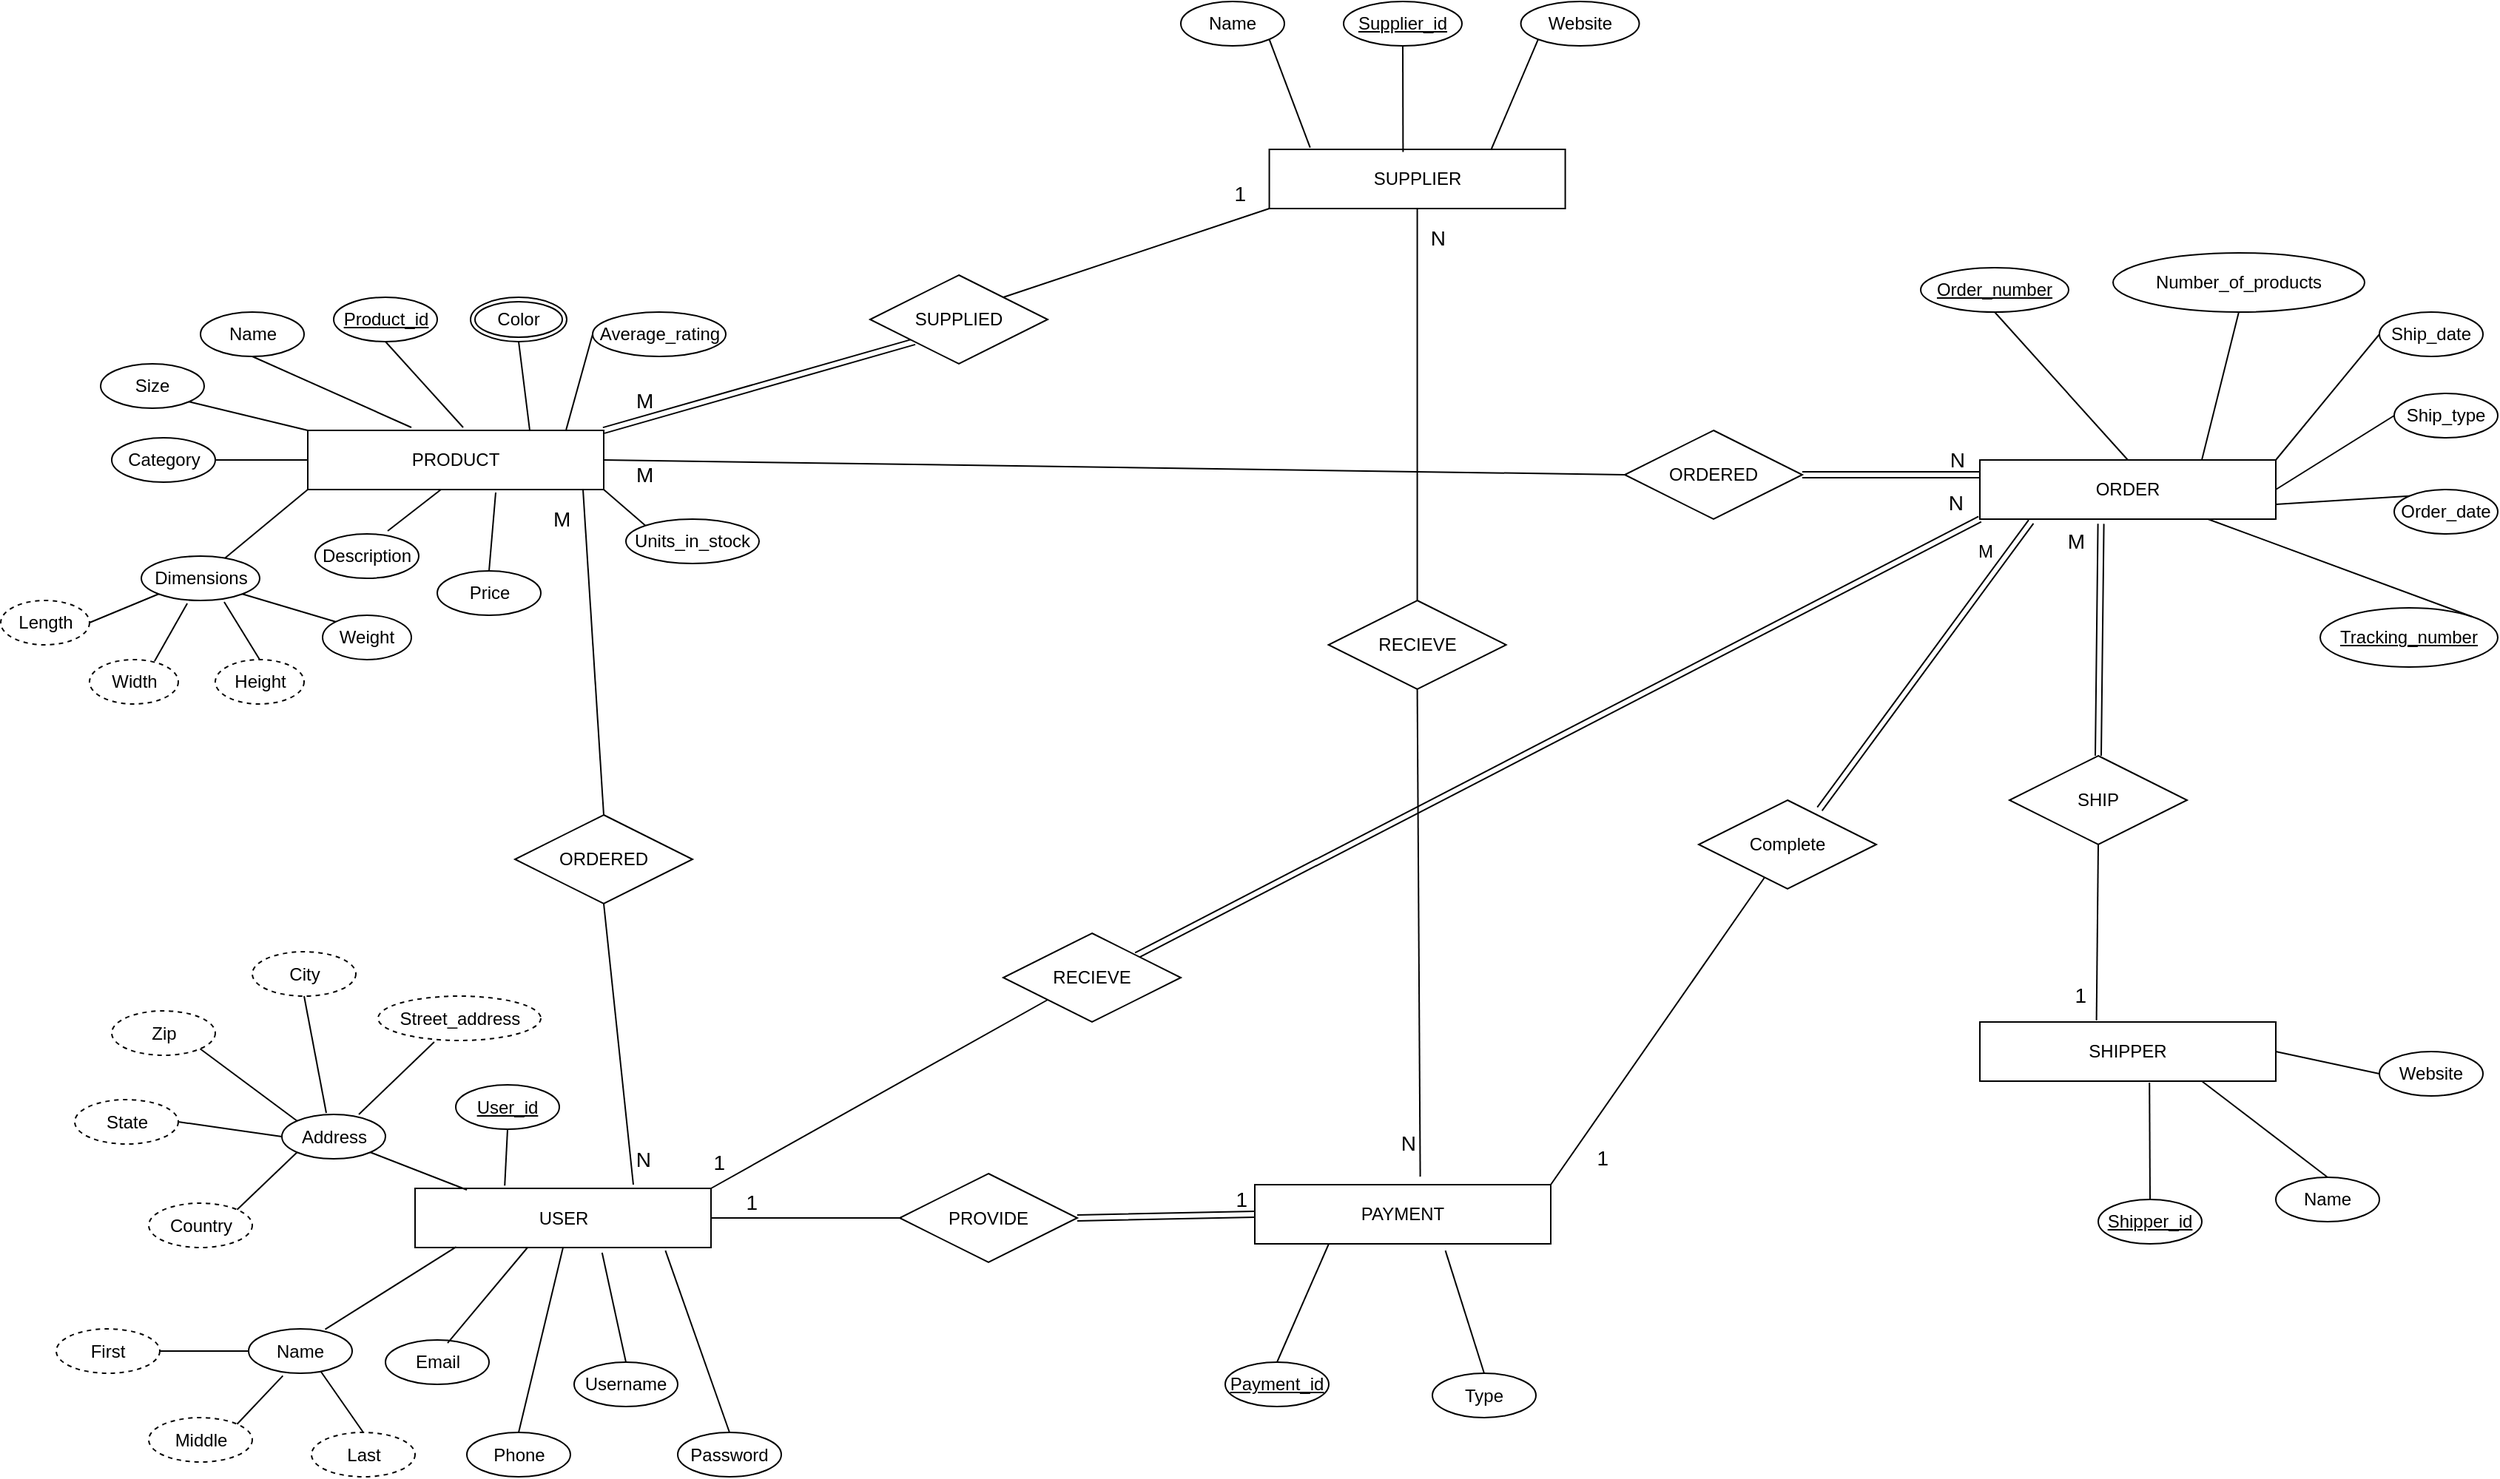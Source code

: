 <mxfile version="14.3.2" type="github">
  <diagram id="3i-3SIlNTPq4TQIizfsc" name="Page-1">
    <mxGraphModel dx="2894" dy="774" grid="1" gridSize="10" guides="1" tooltips="1" connect="1" arrows="1" fold="1" page="1" pageScale="1" pageWidth="1200" pageHeight="1920" math="0" shadow="0">
      <root>
        <mxCell id="0" />
        <mxCell id="1" parent="0" />
        <mxCell id="3DuDrnzEsan1U2cVSjnY-1" value="PRODUCT" style="whiteSpace=wrap;html=1;align=center;" vertex="1" parent="1">
          <mxGeometry x="-170" y="330" width="200" height="40" as="geometry" />
        </mxCell>
        <mxCell id="3DuDrnzEsan1U2cVSjnY-2" value="SUPPLIER" style="whiteSpace=wrap;html=1;align=center;" vertex="1" parent="1">
          <mxGeometry x="479.79" y="140" width="200" height="40" as="geometry" />
        </mxCell>
        <mxCell id="3DuDrnzEsan1U2cVSjnY-3" value="USER" style="whiteSpace=wrap;html=1;align=center;" vertex="1" parent="1">
          <mxGeometry x="-97.5" y="842.5" width="200" height="40" as="geometry" />
        </mxCell>
        <mxCell id="3DuDrnzEsan1U2cVSjnY-4" value="ORDER" style="whiteSpace=wrap;html=1;align=center;" vertex="1" parent="1">
          <mxGeometry x="960" y="350" width="200" height="40" as="geometry" />
        </mxCell>
        <mxCell id="3DuDrnzEsan1U2cVSjnY-5" value="PAYMENT" style="whiteSpace=wrap;html=1;align=center;" vertex="1" parent="1">
          <mxGeometry x="470" y="840" width="200" height="40" as="geometry" />
        </mxCell>
        <mxCell id="3DuDrnzEsan1U2cVSjnY-6" value="SHIPPER" style="whiteSpace=wrap;html=1;align=center;" vertex="1" parent="1">
          <mxGeometry x="960" y="730" width="200" height="40" as="geometry" />
        </mxCell>
        <mxCell id="3DuDrnzEsan1U2cVSjnY-7" value="&lt;u&gt;Product_id&lt;/u&gt;" style="ellipse;whiteSpace=wrap;html=1;align=center;" vertex="1" parent="1">
          <mxGeometry x="-152.5" y="240" width="70" height="30" as="geometry" />
        </mxCell>
        <mxCell id="3DuDrnzEsan1U2cVSjnY-8" value="Name" style="ellipse;whiteSpace=wrap;html=1;align=center;" vertex="1" parent="1">
          <mxGeometry x="-242.5" y="250" width="70" height="30" as="geometry" />
        </mxCell>
        <mxCell id="3DuDrnzEsan1U2cVSjnY-9" value="Size" style="ellipse;whiteSpace=wrap;html=1;align=center;" vertex="1" parent="1">
          <mxGeometry x="-310" y="285" width="70" height="30" as="geometry" />
        </mxCell>
        <mxCell id="3DuDrnzEsan1U2cVSjnY-11" value="Units_in_stock" style="ellipse;whiteSpace=wrap;html=1;align=center;" vertex="1" parent="1">
          <mxGeometry x="45" y="390" width="90" height="30" as="geometry" />
        </mxCell>
        <mxCell id="3DuDrnzEsan1U2cVSjnY-12" value="Price" style="ellipse;whiteSpace=wrap;html=1;align=center;" vertex="1" parent="1">
          <mxGeometry x="-82.5" y="425" width="70" height="30" as="geometry" />
        </mxCell>
        <mxCell id="3DuDrnzEsan1U2cVSjnY-13" value="Description" style="ellipse;whiteSpace=wrap;html=1;align=center;" vertex="1" parent="1">
          <mxGeometry x="-165" y="400" width="70" height="30" as="geometry" />
        </mxCell>
        <mxCell id="3DuDrnzEsan1U2cVSjnY-14" value="Category" style="ellipse;whiteSpace=wrap;html=1;align=center;" vertex="1" parent="1">
          <mxGeometry x="-302.5" y="335" width="70" height="30" as="geometry" />
        </mxCell>
        <mxCell id="3DuDrnzEsan1U2cVSjnY-15" value="Dimensions" style="ellipse;whiteSpace=wrap;html=1;align=center;" vertex="1" parent="1">
          <mxGeometry x="-282.5" y="415" width="80" height="30" as="geometry" />
        </mxCell>
        <mxCell id="3DuDrnzEsan1U2cVSjnY-27" value="" style="endArrow=none;html=1;rounded=0;entryX=0.5;entryY=1;entryDx=0;entryDy=0;" edge="1" parent="1" target="3DuDrnzEsan1U2cVSjnY-7">
          <mxGeometry relative="1" as="geometry">
            <mxPoint x="-65" y="328" as="sourcePoint" />
            <mxPoint x="310" y="460" as="targetPoint" />
          </mxGeometry>
        </mxCell>
        <mxCell id="3DuDrnzEsan1U2cVSjnY-28" value="" style="endArrow=none;html=1;rounded=0;entryX=0.5;entryY=1;entryDx=0;entryDy=0;" edge="1" parent="1" target="3DuDrnzEsan1U2cVSjnY-8">
          <mxGeometry relative="1" as="geometry">
            <mxPoint x="-100" y="328" as="sourcePoint" />
            <mxPoint x="-134" y="300" as="targetPoint" />
          </mxGeometry>
        </mxCell>
        <mxCell id="3DuDrnzEsan1U2cVSjnY-29" value="" style="endArrow=none;html=1;rounded=0;exitX=0.5;exitY=0;exitDx=0;exitDy=0;" edge="1" parent="1" source="3DuDrnzEsan1U2cVSjnY-12">
          <mxGeometry relative="1" as="geometry">
            <mxPoint x="-43" y="400" as="sourcePoint" />
            <mxPoint x="-43" y="372" as="targetPoint" />
          </mxGeometry>
        </mxCell>
        <mxCell id="3DuDrnzEsan1U2cVSjnY-30" value="" style="endArrow=none;html=1;rounded=0;entryX=0;entryY=0.5;entryDx=0;entryDy=0;exitX=1;exitY=0.5;exitDx=0;exitDy=0;" edge="1" parent="1" source="3DuDrnzEsan1U2cVSjnY-14" target="3DuDrnzEsan1U2cVSjnY-1">
          <mxGeometry relative="1" as="geometry">
            <mxPoint x="-186" y="398" as="sourcePoint" />
            <mxPoint x="-150" y="370" as="targetPoint" />
          </mxGeometry>
        </mxCell>
        <mxCell id="3DuDrnzEsan1U2cVSjnY-31" value="" style="endArrow=none;html=1;rounded=0;entryX=0.5;entryY=1;entryDx=0;entryDy=0;exitX=0.945;exitY=-0.05;exitDx=0;exitDy=0;exitPerimeter=0;" edge="1" parent="1">
          <mxGeometry relative="1" as="geometry">
            <mxPoint x="-116" y="398" as="sourcePoint" />
            <mxPoint x="-80" y="370" as="targetPoint" />
          </mxGeometry>
        </mxCell>
        <mxCell id="3DuDrnzEsan1U2cVSjnY-32" value="" style="endArrow=none;html=1;rounded=0;entryX=0.5;entryY=1;entryDx=0;entryDy=0;exitX=0.75;exitY=0;exitDx=0;exitDy=0;" edge="1" parent="1" source="3DuDrnzEsan1U2cVSjnY-1" target="3DuDrnzEsan1U2cVSjnY-47">
          <mxGeometry relative="1" as="geometry">
            <mxPoint x="-65" y="328" as="sourcePoint" />
            <mxPoint x="-25" y="300" as="targetPoint" />
          </mxGeometry>
        </mxCell>
        <mxCell id="3DuDrnzEsan1U2cVSjnY-33" value="" style="endArrow=none;html=1;rounded=0;entryX=0;entryY=0;entryDx=0;entryDy=0;exitX=1;exitY=1;exitDx=0;exitDy=0;" edge="1" parent="1" source="3DuDrnzEsan1U2cVSjnY-1" target="3DuDrnzEsan1U2cVSjnY-11">
          <mxGeometry relative="1" as="geometry">
            <mxPoint x="79" y="388" as="sourcePoint" />
            <mxPoint x="41.96" y="403" as="targetPoint" />
          </mxGeometry>
        </mxCell>
        <mxCell id="3DuDrnzEsan1U2cVSjnY-34" value="" style="endArrow=none;html=1;rounded=0;entryX=1;entryY=1;entryDx=0;entryDy=0;exitX=0;exitY=0;exitDx=0;exitDy=0;" edge="1" parent="1" source="3DuDrnzEsan1U2cVSjnY-1" target="3DuDrnzEsan1U2cVSjnY-9">
          <mxGeometry relative="1" as="geometry">
            <mxPoint x="-160" y="328" as="sourcePoint" />
            <mxPoint x="-185" y="300" as="targetPoint" />
          </mxGeometry>
        </mxCell>
        <mxCell id="3DuDrnzEsan1U2cVSjnY-36" value="" style="endArrow=none;html=1;rounded=0;exitX=0;exitY=1;exitDx=0;exitDy=0;" edge="1" parent="1" source="3DuDrnzEsan1U2cVSjnY-1" target="3DuDrnzEsan1U2cVSjnY-15">
          <mxGeometry relative="1" as="geometry">
            <mxPoint x="-40" y="530" as="sourcePoint" />
            <mxPoint x="120" y="530" as="targetPoint" />
          </mxGeometry>
        </mxCell>
        <mxCell id="3DuDrnzEsan1U2cVSjnY-37" value="Height" style="ellipse;whiteSpace=wrap;html=1;align=center;dashed=1;" vertex="1" parent="1">
          <mxGeometry x="-232.5" y="485" width="60" height="30" as="geometry" />
        </mxCell>
        <mxCell id="3DuDrnzEsan1U2cVSjnY-39" value="Width" style="ellipse;whiteSpace=wrap;html=1;align=center;dashed=1;" vertex="1" parent="1">
          <mxGeometry x="-317.5" y="485" width="60" height="30" as="geometry" />
        </mxCell>
        <mxCell id="3DuDrnzEsan1U2cVSjnY-40" value="Weight" style="ellipse;whiteSpace=wrap;html=1;align=center;" vertex="1" parent="1">
          <mxGeometry x="-160" y="455" width="60" height="30" as="geometry" />
        </mxCell>
        <mxCell id="3DuDrnzEsan1U2cVSjnY-41" value="" style="endArrow=none;html=1;rounded=0;entryX=1;entryY=1;entryDx=0;entryDy=0;exitX=0;exitY=0;exitDx=0;exitDy=0;" edge="1" parent="1" source="3DuDrnzEsan1U2cVSjnY-40" target="3DuDrnzEsan1U2cVSjnY-15">
          <mxGeometry relative="1" as="geometry">
            <mxPoint x="10" y="570" as="sourcePoint" />
            <mxPoint x="170" y="570" as="targetPoint" />
          </mxGeometry>
        </mxCell>
        <mxCell id="3DuDrnzEsan1U2cVSjnY-42" value="" style="endArrow=none;html=1;rounded=0;entryX=0.7;entryY=1.033;entryDx=0;entryDy=0;exitX=0.5;exitY=0;exitDx=0;exitDy=0;entryPerimeter=0;" edge="1" parent="1" source="3DuDrnzEsan1U2cVSjnY-37" target="3DuDrnzEsan1U2cVSjnY-15">
          <mxGeometry relative="1" as="geometry">
            <mxPoint x="-70" y="530" as="sourcePoint" />
            <mxPoint x="200" y="600" as="targetPoint" />
          </mxGeometry>
        </mxCell>
        <mxCell id="3DuDrnzEsan1U2cVSjnY-43" value="" style="endArrow=none;html=1;rounded=0;exitX=0.733;exitY=0.033;exitDx=0;exitDy=0;entryX=0.388;entryY=1.067;entryDx=0;entryDy=0;entryPerimeter=0;exitPerimeter=0;" edge="1" parent="1" source="3DuDrnzEsan1U2cVSjnY-39" target="3DuDrnzEsan1U2cVSjnY-15">
          <mxGeometry relative="1" as="geometry">
            <mxPoint x="170" y="480" as="sourcePoint" />
            <mxPoint x="330" y="480" as="targetPoint" />
          </mxGeometry>
        </mxCell>
        <mxCell id="3DuDrnzEsan1U2cVSjnY-44" value="Length" style="ellipse;whiteSpace=wrap;html=1;align=center;dashed=1;" vertex="1" parent="1">
          <mxGeometry x="-377.5" y="445" width="60" height="30" as="geometry" />
        </mxCell>
        <mxCell id="3DuDrnzEsan1U2cVSjnY-45" value="" style="endArrow=none;html=1;rounded=0;exitX=1;exitY=0.5;exitDx=0;exitDy=0;entryX=0;entryY=1;entryDx=0;entryDy=0;" edge="1" parent="1" source="3DuDrnzEsan1U2cVSjnY-44" target="3DuDrnzEsan1U2cVSjnY-15">
          <mxGeometry relative="1" as="geometry">
            <mxPoint x="150" y="460" as="sourcePoint" />
            <mxPoint x="310" y="460" as="targetPoint" />
          </mxGeometry>
        </mxCell>
        <mxCell id="3DuDrnzEsan1U2cVSjnY-47" value="Color" style="ellipse;shape=doubleEllipse;margin=3;whiteSpace=wrap;html=1;align=center;" vertex="1" parent="1">
          <mxGeometry x="-60" y="240" width="65" height="30" as="geometry" />
        </mxCell>
        <mxCell id="3DuDrnzEsan1U2cVSjnY-48" value="Average_rating" style="ellipse;whiteSpace=wrap;html=1;align=center;" vertex="1" parent="1">
          <mxGeometry x="22.5" y="250" width="90" height="30" as="geometry" />
        </mxCell>
        <mxCell id="3DuDrnzEsan1U2cVSjnY-49" value="" style="endArrow=none;html=1;rounded=0;entryX=0;entryY=0.5;entryDx=0;entryDy=0;exitX=0.873;exitY=-0.011;exitDx=0;exitDy=0;exitPerimeter=0;" edge="1" parent="1" source="3DuDrnzEsan1U2cVSjnY-1" target="3DuDrnzEsan1U2cVSjnY-48">
          <mxGeometry relative="1" as="geometry">
            <mxPoint x="205" y="420" as="sourcePoint" />
            <mxPoint x="148.18" y="314.393" as="targetPoint" />
          </mxGeometry>
        </mxCell>
        <mxCell id="3DuDrnzEsan1U2cVSjnY-50" value="Supplier_id" style="ellipse;whiteSpace=wrap;html=1;align=center;fontStyle=4;" vertex="1" parent="1">
          <mxGeometry x="530" y="40" width="80" height="30" as="geometry" />
        </mxCell>
        <mxCell id="3DuDrnzEsan1U2cVSjnY-51" value="Name" style="ellipse;whiteSpace=wrap;html=1;align=center;" vertex="1" parent="1">
          <mxGeometry x="420" y="40" width="70" height="30" as="geometry" />
        </mxCell>
        <mxCell id="3DuDrnzEsan1U2cVSjnY-52" value="Website" style="ellipse;whiteSpace=wrap;html=1;align=center;" vertex="1" parent="1">
          <mxGeometry x="649.79" y="40" width="80" height="30" as="geometry" />
        </mxCell>
        <mxCell id="3DuDrnzEsan1U2cVSjnY-53" value="" style="endArrow=none;html=1;rounded=0;entryX=0.138;entryY=-0.029;entryDx=0;entryDy=0;entryPerimeter=0;exitX=1;exitY=1;exitDx=0;exitDy=0;" edge="1" parent="1" source="3DuDrnzEsan1U2cVSjnY-51" target="3DuDrnzEsan1U2cVSjnY-2">
          <mxGeometry relative="1" as="geometry">
            <mxPoint x="439.79" y="379" as="sourcePoint" />
            <mxPoint x="599.79" y="379" as="targetPoint" />
          </mxGeometry>
        </mxCell>
        <mxCell id="3DuDrnzEsan1U2cVSjnY-54" value="" style="endArrow=none;html=1;rounded=0;entryX=0.452;entryY=0.043;entryDx=0;entryDy=0;exitX=0.5;exitY=1;exitDx=0;exitDy=0;entryPerimeter=0;" edge="1" parent="1" source="3DuDrnzEsan1U2cVSjnY-50" target="3DuDrnzEsan1U2cVSjnY-2">
          <mxGeometry relative="1" as="geometry">
            <mxPoint x="449.79" y="389" as="sourcePoint" />
            <mxPoint x="609.79" y="389" as="targetPoint" />
          </mxGeometry>
        </mxCell>
        <mxCell id="3DuDrnzEsan1U2cVSjnY-55" value="" style="endArrow=none;html=1;rounded=0;entryX=0.75;entryY=0;entryDx=0;entryDy=0;exitX=0;exitY=1;exitDx=0;exitDy=0;" edge="1" parent="1" source="3DuDrnzEsan1U2cVSjnY-52" target="3DuDrnzEsan1U2cVSjnY-2">
          <mxGeometry relative="1" as="geometry">
            <mxPoint x="670" y="80" as="sourcePoint" />
            <mxPoint x="659.79" y="181" as="targetPoint" />
          </mxGeometry>
        </mxCell>
        <mxCell id="3DuDrnzEsan1U2cVSjnY-62" value="" style="endArrow=none;html=1;rounded=0;entryX=0;entryY=1;entryDx=0;entryDy=0;exitX=1;exitY=0;exitDx=0;exitDy=0;" edge="1" parent="1" source="3DuDrnzEsan1U2cVSjnY-126" target="3DuDrnzEsan1U2cVSjnY-2">
          <mxGeometry relative="1" as="geometry">
            <mxPoint x="302.5" y="256.25" as="sourcePoint" />
            <mxPoint x="620" y="320" as="targetPoint" />
            <Array as="points" />
          </mxGeometry>
        </mxCell>
        <mxCell id="3DuDrnzEsan1U2cVSjnY-63" value="&lt;font style=&quot;font-size: 14px&quot;&gt;1&lt;/font&gt;" style="resizable=0;html=1;align=right;verticalAlign=bottom;" connectable="0" vertex="1" parent="3DuDrnzEsan1U2cVSjnY-62">
          <mxGeometry x="1" relative="1" as="geometry">
            <mxPoint x="-15.23" y="0.15" as="offset" />
          </mxGeometry>
        </mxCell>
        <mxCell id="3DuDrnzEsan1U2cVSjnY-64" value="" style="shape=link;html=1;rounded=0;entryX=0;entryY=1;entryDx=0;entryDy=0;exitX=1;exitY=0;exitDx=0;exitDy=0;" edge="1" parent="1" source="3DuDrnzEsan1U2cVSjnY-1" target="3DuDrnzEsan1U2cVSjnY-126">
          <mxGeometry relative="1" as="geometry">
            <mxPoint x="15" y="275" as="sourcePoint" />
            <mxPoint x="247.5" y="283.75" as="targetPoint" />
            <Array as="points" />
          </mxGeometry>
        </mxCell>
        <mxCell id="3DuDrnzEsan1U2cVSjnY-65" value="&lt;font style=&quot;font-size: 14px&quot;&gt;M&lt;/font&gt;" style="resizable=0;html=1;align=left;verticalAlign=bottom;" connectable="0" vertex="1" parent="3DuDrnzEsan1U2cVSjnY-64">
          <mxGeometry x="-1" relative="1" as="geometry">
            <mxPoint x="20" y="-10" as="offset" />
          </mxGeometry>
        </mxCell>
        <mxCell id="3DuDrnzEsan1U2cVSjnY-66" value="" style="resizable=0;html=1;align=right;verticalAlign=bottom;" connectable="0" vertex="1" parent="3DuDrnzEsan1U2cVSjnY-64">
          <mxGeometry x="1" relative="1" as="geometry" />
        </mxCell>
        <mxCell id="3DuDrnzEsan1U2cVSjnY-68" value="Order_date" style="ellipse;whiteSpace=wrap;html=1;align=center;" vertex="1" parent="1">
          <mxGeometry x="1240" y="370" width="70" height="30" as="geometry" />
        </mxCell>
        <mxCell id="3DuDrnzEsan1U2cVSjnY-69" value="&lt;u&gt;Tracking_number&lt;/u&gt;" style="ellipse;whiteSpace=wrap;html=1;align=center;" vertex="1" parent="1">
          <mxGeometry x="1190" y="450" width="120" height="40" as="geometry" />
        </mxCell>
        <mxCell id="3DuDrnzEsan1U2cVSjnY-70" value="&lt;u&gt;Order_number&lt;/u&gt;" style="ellipse;whiteSpace=wrap;html=1;align=center;" vertex="1" parent="1">
          <mxGeometry x="920" y="220" width="100" height="30" as="geometry" />
        </mxCell>
        <mxCell id="3DuDrnzEsan1U2cVSjnY-71" value="Password" style="ellipse;whiteSpace=wrap;html=1;align=center;" vertex="1" parent="1">
          <mxGeometry x="80" y="1007.5" width="70" height="30" as="geometry" />
        </mxCell>
        <mxCell id="3DuDrnzEsan1U2cVSjnY-72" value="Username" style="ellipse;whiteSpace=wrap;html=1;align=center;" vertex="1" parent="1">
          <mxGeometry x="10" y="960" width="70" height="30" as="geometry" />
        </mxCell>
        <mxCell id="3DuDrnzEsan1U2cVSjnY-73" value="Email" style="ellipse;whiteSpace=wrap;html=1;align=center;" vertex="1" parent="1">
          <mxGeometry x="-117.5" y="945" width="70" height="30" as="geometry" />
        </mxCell>
        <mxCell id="3DuDrnzEsan1U2cVSjnY-74" value="Phone" style="ellipse;whiteSpace=wrap;html=1;align=center;" vertex="1" parent="1">
          <mxGeometry x="-62.5" y="1007.5" width="70" height="30" as="geometry" />
        </mxCell>
        <mxCell id="3DuDrnzEsan1U2cVSjnY-75" value="Address" style="ellipse;whiteSpace=wrap;html=1;align=center;" vertex="1" parent="1">
          <mxGeometry x="-187.5" y="792.5" width="70" height="30" as="geometry" />
        </mxCell>
        <mxCell id="3DuDrnzEsan1U2cVSjnY-76" value="Name" style="ellipse;whiteSpace=wrap;html=1;align=center;" vertex="1" parent="1">
          <mxGeometry x="-210" y="937.5" width="70" height="30" as="geometry" />
        </mxCell>
        <mxCell id="3DuDrnzEsan1U2cVSjnY-77" value="&lt;u&gt;User_id&lt;/u&gt;" style="ellipse;whiteSpace=wrap;html=1;align=center;" vertex="1" parent="1">
          <mxGeometry x="-70" y="772.5" width="70" height="30" as="geometry" />
        </mxCell>
        <mxCell id="3DuDrnzEsan1U2cVSjnY-78" value="Country" style="ellipse;whiteSpace=wrap;html=1;align=center;dashed=1;" vertex="1" parent="1">
          <mxGeometry x="-277.5" y="852.5" width="70" height="30" as="geometry" />
        </mxCell>
        <mxCell id="3DuDrnzEsan1U2cVSjnY-79" value="Zip" style="ellipse;whiteSpace=wrap;html=1;align=center;dashed=1;" vertex="1" parent="1">
          <mxGeometry x="-302.5" y="722.5" width="70" height="30" as="geometry" />
        </mxCell>
        <mxCell id="3DuDrnzEsan1U2cVSjnY-80" value="State" style="ellipse;whiteSpace=wrap;html=1;align=center;dashed=1;" vertex="1" parent="1">
          <mxGeometry x="-327.5" y="782.5" width="70" height="30" as="geometry" />
        </mxCell>
        <mxCell id="3DuDrnzEsan1U2cVSjnY-81" value="City" style="ellipse;whiteSpace=wrap;html=1;align=center;dashed=1;" vertex="1" parent="1">
          <mxGeometry x="-207.5" y="682.5" width="70" height="30" as="geometry" />
        </mxCell>
        <mxCell id="3DuDrnzEsan1U2cVSjnY-82" value="Street_address" style="ellipse;whiteSpace=wrap;html=1;align=center;dashed=1;" vertex="1" parent="1">
          <mxGeometry x="-122.5" y="712.5" width="110" height="30" as="geometry" />
        </mxCell>
        <mxCell id="3DuDrnzEsan1U2cVSjnY-85" value="" style="endArrow=none;html=1;rounded=0;exitX=0.743;exitY=0;exitDx=0;exitDy=0;exitPerimeter=0;entryX=0.345;entryY=1.033;entryDx=0;entryDy=0;entryPerimeter=0;" edge="1" parent="1" source="3DuDrnzEsan1U2cVSjnY-75" target="3DuDrnzEsan1U2cVSjnY-82">
          <mxGeometry relative="1" as="geometry">
            <mxPoint x="2.5" y="752.5" as="sourcePoint" />
            <mxPoint x="162.5" y="752.5" as="targetPoint" />
          </mxGeometry>
        </mxCell>
        <mxCell id="3DuDrnzEsan1U2cVSjnY-86" value="" style="endArrow=none;html=1;rounded=0;entryX=0.5;entryY=1;entryDx=0;entryDy=0;" edge="1" parent="1" target="3DuDrnzEsan1U2cVSjnY-81">
          <mxGeometry relative="1" as="geometry">
            <mxPoint x="-157.5" y="791.5" as="sourcePoint" />
            <mxPoint x="-156.56" y="742.5" as="targetPoint" />
          </mxGeometry>
        </mxCell>
        <mxCell id="3DuDrnzEsan1U2cVSjnY-87" value="" style="endArrow=none;html=1;rounded=0;exitX=0;exitY=0;exitDx=0;exitDy=0;entryX=1;entryY=1;entryDx=0;entryDy=0;" edge="1" parent="1" source="3DuDrnzEsan1U2cVSjnY-75" target="3DuDrnzEsan1U2cVSjnY-79">
          <mxGeometry relative="1" as="geometry">
            <mxPoint x="-115.49" y="812.5" as="sourcePoint" />
            <mxPoint x="-64.55" y="763.49" as="targetPoint" />
          </mxGeometry>
        </mxCell>
        <mxCell id="3DuDrnzEsan1U2cVSjnY-88" value="" style="endArrow=none;html=1;rounded=0;exitX=0;exitY=0.5;exitDx=0;exitDy=0;entryX=1;entryY=0.5;entryDx=0;entryDy=0;" edge="1" parent="1" source="3DuDrnzEsan1U2cVSjnY-75" target="3DuDrnzEsan1U2cVSjnY-80">
          <mxGeometry relative="1" as="geometry">
            <mxPoint x="-105.49" y="822.5" as="sourcePoint" />
            <mxPoint x="-54.55" y="773.49" as="targetPoint" />
          </mxGeometry>
        </mxCell>
        <mxCell id="3DuDrnzEsan1U2cVSjnY-89" value="" style="endArrow=none;html=1;rounded=0;exitX=1;exitY=0;exitDx=0;exitDy=0;entryX=0;entryY=1;entryDx=0;entryDy=0;" edge="1" parent="1" source="3DuDrnzEsan1U2cVSjnY-78" target="3DuDrnzEsan1U2cVSjnY-75">
          <mxGeometry relative="1" as="geometry">
            <mxPoint x="-95.49" y="832.5" as="sourcePoint" />
            <mxPoint x="-44.55" y="783.49" as="targetPoint" />
          </mxGeometry>
        </mxCell>
        <mxCell id="3DuDrnzEsan1U2cVSjnY-91" value="" style="endArrow=none;html=1;rounded=0;exitX=0.5;exitY=1;exitDx=0;exitDy=0;entryX=0.303;entryY=-0.046;entryDx=0;entryDy=0;entryPerimeter=0;" edge="1" parent="1" source="3DuDrnzEsan1U2cVSjnY-77" target="3DuDrnzEsan1U2cVSjnY-3">
          <mxGeometry relative="1" as="geometry">
            <mxPoint x="2.5" y="752.5" as="sourcePoint" />
            <mxPoint x="162.5" y="752.5" as="targetPoint" />
          </mxGeometry>
        </mxCell>
        <mxCell id="3DuDrnzEsan1U2cVSjnY-92" value="" style="endArrow=none;html=1;rounded=0;exitX=0.5;exitY=0;exitDx=0;exitDy=0;entryX=0.846;entryY=1.052;entryDx=0;entryDy=0;entryPerimeter=0;" edge="1" parent="1" source="3DuDrnzEsan1U2cVSjnY-71" target="3DuDrnzEsan1U2cVSjnY-3">
          <mxGeometry relative="1" as="geometry">
            <mxPoint x="12.5" y="812.5" as="sourcePoint" />
            <mxPoint x="12.5" y="852.5" as="targetPoint" />
          </mxGeometry>
        </mxCell>
        <mxCell id="3DuDrnzEsan1U2cVSjnY-93" value="" style="endArrow=none;html=1;rounded=0;exitX=0.739;exitY=0.01;exitDx=0;exitDy=0;entryX=0.139;entryY=0.989;entryDx=0;entryDy=0;entryPerimeter=0;exitPerimeter=0;" edge="1" parent="1" source="3DuDrnzEsan1U2cVSjnY-76" target="3DuDrnzEsan1U2cVSjnY-3">
          <mxGeometry relative="1" as="geometry">
            <mxPoint x="22.5" y="822.5" as="sourcePoint" />
            <mxPoint x="22.5" y="862.5" as="targetPoint" />
          </mxGeometry>
        </mxCell>
        <mxCell id="3DuDrnzEsan1U2cVSjnY-94" value="" style="endArrow=none;html=1;rounded=0;exitX=0.5;exitY=1;exitDx=0;exitDy=0;entryX=0.5;entryY=0;entryDx=0;entryDy=0;" edge="1" parent="1" source="3DuDrnzEsan1U2cVSjnY-3" target="3DuDrnzEsan1U2cVSjnY-74">
          <mxGeometry relative="1" as="geometry">
            <mxPoint x="32.5" y="832.5" as="sourcePoint" />
            <mxPoint x="32.5" y="872.5" as="targetPoint" />
          </mxGeometry>
        </mxCell>
        <mxCell id="3DuDrnzEsan1U2cVSjnY-95" value="" style="endArrow=none;html=1;rounded=0;exitX=0.38;exitY=1;exitDx=0;exitDy=0;entryX=0.6;entryY=0.067;entryDx=0;entryDy=0;entryPerimeter=0;exitPerimeter=0;" edge="1" parent="1" source="3DuDrnzEsan1U2cVSjnY-3" target="3DuDrnzEsan1U2cVSjnY-73">
          <mxGeometry relative="1" as="geometry">
            <mxPoint x="42.5" y="842.5" as="sourcePoint" />
            <mxPoint x="42.5" y="882.5" as="targetPoint" />
          </mxGeometry>
        </mxCell>
        <mxCell id="3DuDrnzEsan1U2cVSjnY-96" value="" style="endArrow=none;html=1;rounded=0;exitX=0.632;exitY=1.088;exitDx=0;exitDy=0;entryX=0.5;entryY=0;entryDx=0;entryDy=0;exitPerimeter=0;" edge="1" parent="1" source="3DuDrnzEsan1U2cVSjnY-3" target="3DuDrnzEsan1U2cVSjnY-72">
          <mxGeometry relative="1" as="geometry">
            <mxPoint x="52.5" y="852.5" as="sourcePoint" />
            <mxPoint x="52.5" y="892.5" as="targetPoint" />
          </mxGeometry>
        </mxCell>
        <mxCell id="3DuDrnzEsan1U2cVSjnY-97" value="" style="endArrow=none;html=1;rounded=0;exitX=0.175;exitY=0.025;exitDx=0;exitDy=0;entryX=1;entryY=1;entryDx=0;entryDy=0;exitPerimeter=0;" edge="1" parent="1" source="3DuDrnzEsan1U2cVSjnY-3" target="3DuDrnzEsan1U2cVSjnY-75">
          <mxGeometry relative="1" as="geometry">
            <mxPoint x="62.5" y="862.5" as="sourcePoint" />
            <mxPoint x="62.5" y="902.5" as="targetPoint" />
          </mxGeometry>
        </mxCell>
        <mxCell id="3DuDrnzEsan1U2cVSjnY-98" value="Last" style="ellipse;whiteSpace=wrap;html=1;align=center;dashed=1;" vertex="1" parent="1">
          <mxGeometry x="-167.5" y="1007.5" width="70" height="30" as="geometry" />
        </mxCell>
        <mxCell id="3DuDrnzEsan1U2cVSjnY-100" value="Middle" style="ellipse;whiteSpace=wrap;html=1;align=center;dashed=1;" vertex="1" parent="1">
          <mxGeometry x="-277.5" y="997.5" width="70" height="30" as="geometry" />
        </mxCell>
        <mxCell id="3DuDrnzEsan1U2cVSjnY-101" value="First" style="ellipse;whiteSpace=wrap;html=1;align=center;dashed=1;" vertex="1" parent="1">
          <mxGeometry x="-340" y="937.5" width="70" height="30" as="geometry" />
        </mxCell>
        <mxCell id="3DuDrnzEsan1U2cVSjnY-102" value="" style="endArrow=none;html=1;rounded=0;exitX=1;exitY=0.5;exitDx=0;exitDy=0;entryX=0;entryY=0.5;entryDx=0;entryDy=0;" edge="1" parent="1" source="3DuDrnzEsan1U2cVSjnY-101" target="3DuDrnzEsan1U2cVSjnY-76">
          <mxGeometry relative="1" as="geometry">
            <mxPoint x="310" y="847.5" as="sourcePoint" />
            <mxPoint x="470" y="847.5" as="targetPoint" />
          </mxGeometry>
        </mxCell>
        <mxCell id="3DuDrnzEsan1U2cVSjnY-103" value="" style="endArrow=none;html=1;rounded=0;exitX=1;exitY=0;exitDx=0;exitDy=0;entryX=0.331;entryY=1.057;entryDx=0;entryDy=0;entryPerimeter=0;" edge="1" parent="1" source="3DuDrnzEsan1U2cVSjnY-100" target="3DuDrnzEsan1U2cVSjnY-76">
          <mxGeometry relative="1" as="geometry">
            <mxPoint x="-260.0" y="962.5" as="sourcePoint" />
            <mxPoint x="-230" y="1127.5" as="targetPoint" />
          </mxGeometry>
        </mxCell>
        <mxCell id="3DuDrnzEsan1U2cVSjnY-104" value="" style="endArrow=none;html=1;rounded=0;entryX=0.5;entryY=0;entryDx=0;entryDy=0;exitX=0.698;exitY=0.962;exitDx=0;exitDy=0;exitPerimeter=0;" edge="1" parent="1" source="3DuDrnzEsan1U2cVSjnY-76" target="3DuDrnzEsan1U2cVSjnY-98">
          <mxGeometry relative="1" as="geometry">
            <mxPoint x="-250.0" y="972.5" as="sourcePoint" />
            <mxPoint x="-190" y="972.5" as="targetPoint" />
          </mxGeometry>
        </mxCell>
        <mxCell id="3DuDrnzEsan1U2cVSjnY-105" value="Number_of_products" style="ellipse;whiteSpace=wrap;html=1;align=center;" vertex="1" parent="1">
          <mxGeometry x="1050" y="210" width="170" height="40" as="geometry" />
        </mxCell>
        <mxCell id="3DuDrnzEsan1U2cVSjnY-106" value="Ship_date" style="ellipse;whiteSpace=wrap;html=1;align=center;" vertex="1" parent="1">
          <mxGeometry x="1230" y="250" width="70" height="30" as="geometry" />
        </mxCell>
        <mxCell id="3DuDrnzEsan1U2cVSjnY-107" value="Ship_type" style="ellipse;whiteSpace=wrap;html=1;align=center;" vertex="1" parent="1">
          <mxGeometry x="1240" y="305" width="70" height="30" as="geometry" />
        </mxCell>
        <mxCell id="3DuDrnzEsan1U2cVSjnY-109" value="" style="endArrow=none;html=1;rounded=0;entryX=0.5;entryY=1;entryDx=0;entryDy=0;exitX=0.5;exitY=0;exitDx=0;exitDy=0;" edge="1" parent="1" source="3DuDrnzEsan1U2cVSjnY-4" target="3DuDrnzEsan1U2cVSjnY-70">
          <mxGeometry relative="1" as="geometry">
            <mxPoint x="720" y="430" as="sourcePoint" />
            <mxPoint x="880" y="430" as="targetPoint" />
          </mxGeometry>
        </mxCell>
        <mxCell id="3DuDrnzEsan1U2cVSjnY-110" value="" style="endArrow=none;html=1;rounded=0;entryX=0;entryY=0.5;entryDx=0;entryDy=0;exitX=1;exitY=0;exitDx=0;exitDy=0;" edge="1" parent="1" source="3DuDrnzEsan1U2cVSjnY-4" target="3DuDrnzEsan1U2cVSjnY-106">
          <mxGeometry relative="1" as="geometry">
            <mxPoint x="970" y="465" as="sourcePoint" />
            <mxPoint x="1130" y="465" as="targetPoint" />
          </mxGeometry>
        </mxCell>
        <mxCell id="3DuDrnzEsan1U2cVSjnY-111" value="" style="endArrow=none;html=1;rounded=0;entryX=0;entryY=0.5;entryDx=0;entryDy=0;exitX=1;exitY=0.5;exitDx=0;exitDy=0;" edge="1" parent="1" source="3DuDrnzEsan1U2cVSjnY-4" target="3DuDrnzEsan1U2cVSjnY-107">
          <mxGeometry relative="1" as="geometry">
            <mxPoint x="730" y="440" as="sourcePoint" />
            <mxPoint x="890" y="440" as="targetPoint" />
          </mxGeometry>
        </mxCell>
        <mxCell id="3DuDrnzEsan1U2cVSjnY-112" value="" style="endArrow=none;html=1;rounded=0;exitX=1;exitY=0;exitDx=0;exitDy=0;" edge="1" parent="1" source="3DuDrnzEsan1U2cVSjnY-69" target="3DuDrnzEsan1U2cVSjnY-4">
          <mxGeometry relative="1" as="geometry">
            <mxPoint x="740" y="450" as="sourcePoint" />
            <mxPoint x="900" y="450" as="targetPoint" />
          </mxGeometry>
        </mxCell>
        <mxCell id="3DuDrnzEsan1U2cVSjnY-113" value="" style="endArrow=none;html=1;rounded=0;entryX=0;entryY=0;entryDx=0;entryDy=0;exitX=1;exitY=0.75;exitDx=0;exitDy=0;" edge="1" parent="1" source="3DuDrnzEsan1U2cVSjnY-4" target="3DuDrnzEsan1U2cVSjnY-68">
          <mxGeometry relative="1" as="geometry">
            <mxPoint x="960" y="523.57" as="sourcePoint" />
            <mxPoint x="1120" y="523.57" as="targetPoint" />
          </mxGeometry>
        </mxCell>
        <mxCell id="3DuDrnzEsan1U2cVSjnY-114" value="" style="endArrow=none;html=1;rounded=0;entryX=0.5;entryY=1;entryDx=0;entryDy=0;exitX=0.75;exitY=0;exitDx=0;exitDy=0;" edge="1" parent="1" source="3DuDrnzEsan1U2cVSjnY-4" target="3DuDrnzEsan1U2cVSjnY-105">
          <mxGeometry relative="1" as="geometry">
            <mxPoint x="990" y="315" as="sourcePoint" />
            <mxPoint x="1150" y="315" as="targetPoint" />
          </mxGeometry>
        </mxCell>
        <mxCell id="3DuDrnzEsan1U2cVSjnY-115" value="Website" style="ellipse;whiteSpace=wrap;html=1;align=center;" vertex="1" parent="1">
          <mxGeometry x="1230" y="750" width="70" height="30" as="geometry" />
        </mxCell>
        <mxCell id="3DuDrnzEsan1U2cVSjnY-116" value="Name" style="ellipse;whiteSpace=wrap;html=1;align=center;" vertex="1" parent="1">
          <mxGeometry x="1160" y="835" width="70" height="30" as="geometry" />
        </mxCell>
        <mxCell id="3DuDrnzEsan1U2cVSjnY-117" value="Type" style="ellipse;whiteSpace=wrap;html=1;align=center;" vertex="1" parent="1">
          <mxGeometry x="590" y="967.5" width="70" height="30" as="geometry" />
        </mxCell>
        <mxCell id="3DuDrnzEsan1U2cVSjnY-118" value="&lt;u&gt;Payment_id&lt;/u&gt;" style="ellipse;whiteSpace=wrap;html=1;align=center;" vertex="1" parent="1">
          <mxGeometry x="450" y="960" width="70" height="30" as="geometry" />
        </mxCell>
        <mxCell id="3DuDrnzEsan1U2cVSjnY-119" value="&lt;u&gt;Shipper_id&lt;/u&gt;" style="ellipse;whiteSpace=wrap;html=1;align=center;" vertex="1" parent="1">
          <mxGeometry x="1040" y="850" width="70" height="30" as="geometry" />
        </mxCell>
        <mxCell id="3DuDrnzEsan1U2cVSjnY-120" value="" style="endArrow=none;html=1;rounded=0;entryX=0.5;entryY=0;entryDx=0;entryDy=0;exitX=0.573;exitY=1.025;exitDx=0;exitDy=0;exitPerimeter=0;" edge="1" parent="1" source="3DuDrnzEsan1U2cVSjnY-6" target="3DuDrnzEsan1U2cVSjnY-119">
          <mxGeometry relative="1" as="geometry">
            <mxPoint x="520" y="835" as="sourcePoint" />
            <mxPoint x="680" y="835" as="targetPoint" />
          </mxGeometry>
        </mxCell>
        <mxCell id="3DuDrnzEsan1U2cVSjnY-121" value="" style="endArrow=none;html=1;rounded=0;entryX=0.5;entryY=0;entryDx=0;entryDy=0;exitX=0.75;exitY=1;exitDx=0;exitDy=0;" edge="1" parent="1" source="3DuDrnzEsan1U2cVSjnY-6" target="3DuDrnzEsan1U2cVSjnY-116">
          <mxGeometry relative="1" as="geometry">
            <mxPoint x="530" y="845" as="sourcePoint" />
            <mxPoint x="690" y="845" as="targetPoint" />
          </mxGeometry>
        </mxCell>
        <mxCell id="3DuDrnzEsan1U2cVSjnY-122" value="" style="endArrow=none;html=1;rounded=0;entryX=0;entryY=0.5;entryDx=0;entryDy=0;exitX=1;exitY=0.5;exitDx=0;exitDy=0;" edge="1" parent="1" source="3DuDrnzEsan1U2cVSjnY-6" target="3DuDrnzEsan1U2cVSjnY-115">
          <mxGeometry relative="1" as="geometry">
            <mxPoint x="1100" y="815" as="sourcePoint" />
            <mxPoint x="700" y="855" as="targetPoint" />
          </mxGeometry>
        </mxCell>
        <mxCell id="3DuDrnzEsan1U2cVSjnY-123" value="" style="endArrow=none;html=1;rounded=0;exitX=0.5;exitY=0;exitDx=0;exitDy=0;entryX=0.25;entryY=1;entryDx=0;entryDy=0;" edge="1" parent="1" source="3DuDrnzEsan1U2cVSjnY-118" target="3DuDrnzEsan1U2cVSjnY-5">
          <mxGeometry relative="1" as="geometry">
            <mxPoint x="730" y="800" as="sourcePoint" />
            <mxPoint x="890" y="800" as="targetPoint" />
          </mxGeometry>
        </mxCell>
        <mxCell id="3DuDrnzEsan1U2cVSjnY-124" value="" style="endArrow=none;html=1;rounded=0;entryX=0.5;entryY=0;entryDx=0;entryDy=0;exitX=0.644;exitY=1.114;exitDx=0;exitDy=0;exitPerimeter=0;" edge="1" parent="1" source="3DuDrnzEsan1U2cVSjnY-5" target="3DuDrnzEsan1U2cVSjnY-117">
          <mxGeometry relative="1" as="geometry">
            <mxPoint x="660" y="899.29" as="sourcePoint" />
            <mxPoint x="820" y="899.29" as="targetPoint" />
          </mxGeometry>
        </mxCell>
        <mxCell id="3DuDrnzEsan1U2cVSjnY-126" value="SUPPLIED" style="shape=rhombus;perimeter=rhombusPerimeter;whiteSpace=wrap;html=1;align=center;" vertex="1" parent="1">
          <mxGeometry x="210" y="225" width="120" height="60" as="geometry" />
        </mxCell>
        <mxCell id="3DuDrnzEsan1U2cVSjnY-127" value="ORDERED" style="shape=rhombus;perimeter=rhombusPerimeter;whiteSpace=wrap;html=1;align=center;" vertex="1" parent="1">
          <mxGeometry x="720" y="330" width="120" height="60" as="geometry" />
        </mxCell>
        <mxCell id="3DuDrnzEsan1U2cVSjnY-135" value="" style="endArrow=none;html=1;rounded=0;entryX=0;entryY=0.5;entryDx=0;entryDy=0;exitX=1;exitY=0.5;exitDx=0;exitDy=0;" edge="1" parent="1" source="3DuDrnzEsan1U2cVSjnY-1" target="3DuDrnzEsan1U2cVSjnY-127">
          <mxGeometry relative="1" as="geometry">
            <mxPoint x="30" y="320" as="sourcePoint" />
            <mxPoint x="730" y="450" as="targetPoint" />
          </mxGeometry>
        </mxCell>
        <mxCell id="3DuDrnzEsan1U2cVSjnY-136" value="&lt;font style=&quot;font-size: 14px&quot;&gt;M&lt;/font&gt;" style="resizable=0;html=1;align=left;verticalAlign=bottom;" connectable="0" vertex="1" parent="3DuDrnzEsan1U2cVSjnY-135">
          <mxGeometry x="-1" relative="1" as="geometry">
            <mxPoint x="20" y="20" as="offset" />
          </mxGeometry>
        </mxCell>
        <mxCell id="3DuDrnzEsan1U2cVSjnY-137" value="" style="resizable=0;html=1;align=right;verticalAlign=bottom;" connectable="0" vertex="1" parent="3DuDrnzEsan1U2cVSjnY-135">
          <mxGeometry x="1" relative="1" as="geometry" />
        </mxCell>
        <mxCell id="3DuDrnzEsan1U2cVSjnY-140" value="" style="shape=link;html=1;rounded=0;entryX=0;entryY=0.25;entryDx=0;entryDy=0;exitX=1;exitY=0.5;exitDx=0;exitDy=0;" edge="1" parent="1" source="3DuDrnzEsan1U2cVSjnY-127" target="3DuDrnzEsan1U2cVSjnY-4">
          <mxGeometry relative="1" as="geometry">
            <mxPoint x="530" y="570" as="sourcePoint" />
            <mxPoint x="690" y="570" as="targetPoint" />
          </mxGeometry>
        </mxCell>
        <mxCell id="3DuDrnzEsan1U2cVSjnY-141" value="&lt;font style=&quot;font-size: 14px&quot;&gt;N&lt;/font&gt;" style="resizable=0;html=1;align=right;verticalAlign=bottom;" connectable="0" vertex="1" parent="3DuDrnzEsan1U2cVSjnY-140">
          <mxGeometry x="1" relative="1" as="geometry">
            <mxPoint x="-9.34" as="offset" />
          </mxGeometry>
        </mxCell>
        <mxCell id="3DuDrnzEsan1U2cVSjnY-144" value="ORDERED" style="shape=rhombus;perimeter=rhombusPerimeter;whiteSpace=wrap;html=1;align=center;" vertex="1" parent="1">
          <mxGeometry x="-30" y="590" width="120" height="60" as="geometry" />
        </mxCell>
        <mxCell id="3DuDrnzEsan1U2cVSjnY-149" value="" style="endArrow=none;html=1;rounded=0;entryX=0.5;entryY=0;entryDx=0;entryDy=0;exitX=0.93;exitY=1.007;exitDx=0;exitDy=0;exitPerimeter=0;" edge="1" parent="1" source="3DuDrnzEsan1U2cVSjnY-1" target="3DuDrnzEsan1U2cVSjnY-144">
          <mxGeometry relative="1" as="geometry">
            <mxPoint x="40" y="460" as="sourcePoint" />
            <mxPoint x="12.6" y="540" as="targetPoint" />
          </mxGeometry>
        </mxCell>
        <mxCell id="3DuDrnzEsan1U2cVSjnY-150" value="&lt;font style=&quot;font-size: 14px&quot;&gt;M&lt;/font&gt;" style="resizable=0;html=1;align=left;verticalAlign=bottom;" connectable="0" vertex="1" parent="3DuDrnzEsan1U2cVSjnY-149">
          <mxGeometry x="-1" relative="1" as="geometry">
            <mxPoint x="-21.8" y="29.72" as="offset" />
          </mxGeometry>
        </mxCell>
        <mxCell id="3DuDrnzEsan1U2cVSjnY-151" value="" style="resizable=0;html=1;align=right;verticalAlign=bottom;" connectable="0" vertex="1" parent="3DuDrnzEsan1U2cVSjnY-149">
          <mxGeometry x="1" relative="1" as="geometry" />
        </mxCell>
        <mxCell id="3DuDrnzEsan1U2cVSjnY-152" value="" style="endArrow=none;html=1;rounded=0;exitX=0.5;exitY=1;exitDx=0;exitDy=0;" edge="1" parent="1" source="3DuDrnzEsan1U2cVSjnY-144">
          <mxGeometry relative="1" as="geometry">
            <mxPoint x="340" y="540" as="sourcePoint" />
            <mxPoint x="50" y="840" as="targetPoint" />
          </mxGeometry>
        </mxCell>
        <mxCell id="3DuDrnzEsan1U2cVSjnY-153" value="&lt;font style=&quot;font-size: 14px&quot;&gt;N&lt;/font&gt;" style="resizable=0;html=1;align=right;verticalAlign=bottom;" connectable="0" vertex="1" parent="3DuDrnzEsan1U2cVSjnY-152">
          <mxGeometry x="1" relative="1" as="geometry">
            <mxPoint x="12.49" y="-6.41" as="offset" />
          </mxGeometry>
        </mxCell>
        <mxCell id="3DuDrnzEsan1U2cVSjnY-154" value="SHIP" style="shape=rhombus;perimeter=rhombusPerimeter;whiteSpace=wrap;html=1;align=center;" vertex="1" parent="1">
          <mxGeometry x="980" y="550" width="120" height="60" as="geometry" />
        </mxCell>
        <mxCell id="3DuDrnzEsan1U2cVSjnY-157" value="" style="shape=link;html=1;rounded=0;entryX=0.409;entryY=1.079;entryDx=0;entryDy=0;exitX=0.5;exitY=0;exitDx=0;exitDy=0;entryPerimeter=0;" edge="1" parent="1" source="3DuDrnzEsan1U2cVSjnY-154" target="3DuDrnzEsan1U2cVSjnY-4">
          <mxGeometry relative="1" as="geometry">
            <mxPoint x="470" y="630" as="sourcePoint" />
            <mxPoint x="1050" y="420" as="targetPoint" />
          </mxGeometry>
        </mxCell>
        <mxCell id="3DuDrnzEsan1U2cVSjnY-158" value="&lt;font style=&quot;font-size: 14px&quot;&gt;M&lt;/font&gt;" style="resizable=0;html=1;align=right;verticalAlign=bottom;" connectable="0" vertex="1" parent="3DuDrnzEsan1U2cVSjnY-157">
          <mxGeometry x="1" relative="1" as="geometry">
            <mxPoint x="-10" y="22.82" as="offset" />
          </mxGeometry>
        </mxCell>
        <mxCell id="3DuDrnzEsan1U2cVSjnY-159" value="" style="endArrow=none;html=1;rounded=0;exitX=0.5;exitY=1;exitDx=0;exitDy=0;entryX=0.394;entryY=-0.029;entryDx=0;entryDy=0;entryPerimeter=0;" edge="1" parent="1" source="3DuDrnzEsan1U2cVSjnY-154" target="3DuDrnzEsan1U2cVSjnY-6">
          <mxGeometry relative="1" as="geometry">
            <mxPoint x="470" y="630" as="sourcePoint" />
            <mxPoint x="1036" y="720" as="targetPoint" />
          </mxGeometry>
        </mxCell>
        <mxCell id="3DuDrnzEsan1U2cVSjnY-160" value="&lt;font style=&quot;font-size: 14px&quot;&gt;1&lt;/font&gt;" style="resizable=0;html=1;align=right;verticalAlign=bottom;" connectable="0" vertex="1" parent="3DuDrnzEsan1U2cVSjnY-159">
          <mxGeometry x="1" relative="1" as="geometry">
            <mxPoint x="-6.01" y="-6" as="offset" />
          </mxGeometry>
        </mxCell>
        <mxCell id="3DuDrnzEsan1U2cVSjnY-162" value="" style="shape=link;html=1;rounded=0;entryX=0;entryY=1;entryDx=0;entryDy=0;exitX=1;exitY=0;exitDx=0;exitDy=0;" edge="1" parent="1" source="3DuDrnzEsan1U2cVSjnY-164" target="3DuDrnzEsan1U2cVSjnY-4">
          <mxGeometry relative="1" as="geometry">
            <mxPoint x="470" y="480" as="sourcePoint" />
            <mxPoint x="930" y="400" as="targetPoint" />
          </mxGeometry>
        </mxCell>
        <mxCell id="3DuDrnzEsan1U2cVSjnY-163" value="&lt;font style=&quot;font-size: 14px&quot;&gt;N&lt;/font&gt;" style="resizable=0;html=1;align=right;verticalAlign=bottom;" connectable="0" vertex="1" parent="3DuDrnzEsan1U2cVSjnY-162">
          <mxGeometry x="1" relative="1" as="geometry">
            <mxPoint x="-10.23" y="0.04" as="offset" />
          </mxGeometry>
        </mxCell>
        <mxCell id="3DuDrnzEsan1U2cVSjnY-164" value="RECIEVE" style="shape=rhombus;perimeter=rhombusPerimeter;whiteSpace=wrap;html=1;align=center;" vertex="1" parent="1">
          <mxGeometry x="300" y="670" width="120" height="60" as="geometry" />
        </mxCell>
        <mxCell id="3DuDrnzEsan1U2cVSjnY-165" value="" style="endArrow=none;html=1;rounded=0;entryX=1;entryY=0;entryDx=0;entryDy=0;exitX=0;exitY=1;exitDx=0;exitDy=0;" edge="1" parent="1" source="3DuDrnzEsan1U2cVSjnY-164" target="3DuDrnzEsan1U2cVSjnY-3">
          <mxGeometry relative="1" as="geometry">
            <mxPoint x="400" y="650" as="sourcePoint" />
            <mxPoint x="560" y="650" as="targetPoint" />
          </mxGeometry>
        </mxCell>
        <mxCell id="3DuDrnzEsan1U2cVSjnY-166" value="&lt;font style=&quot;font-size: 14px&quot;&gt;1&lt;/font&gt;" style="resizable=0;html=1;align=right;verticalAlign=bottom;" connectable="0" vertex="1" parent="3DuDrnzEsan1U2cVSjnY-165">
          <mxGeometry x="1" relative="1" as="geometry">
            <mxPoint x="9.95" y="-7.47" as="offset" />
          </mxGeometry>
        </mxCell>
        <mxCell id="3DuDrnzEsan1U2cVSjnY-167" value="PROVIDE" style="shape=rhombus;perimeter=rhombusPerimeter;whiteSpace=wrap;html=1;align=center;" vertex="1" parent="1">
          <mxGeometry x="230" y="832.5" width="120" height="60" as="geometry" />
        </mxCell>
        <mxCell id="3DuDrnzEsan1U2cVSjnY-169" value="" style="shape=link;html=1;rounded=0;entryX=0;entryY=0.5;entryDx=0;entryDy=0;exitX=1;exitY=0.5;exitDx=0;exitDy=0;" edge="1" parent="1" source="3DuDrnzEsan1U2cVSjnY-167" target="3DuDrnzEsan1U2cVSjnY-5">
          <mxGeometry relative="1" as="geometry">
            <mxPoint x="400" y="630" as="sourcePoint" />
            <mxPoint x="560" y="630" as="targetPoint" />
          </mxGeometry>
        </mxCell>
        <mxCell id="3DuDrnzEsan1U2cVSjnY-170" value="&lt;font style=&quot;font-size: 14px&quot;&gt;1&lt;/font&gt;" style="resizable=0;html=1;align=right;verticalAlign=bottom;" connectable="0" vertex="1" parent="3DuDrnzEsan1U2cVSjnY-169">
          <mxGeometry x="1" relative="1" as="geometry">
            <mxPoint x="-4.97" as="offset" />
          </mxGeometry>
        </mxCell>
        <mxCell id="3DuDrnzEsan1U2cVSjnY-171" value="" style="endArrow=none;html=1;rounded=0;entryX=1;entryY=0.5;entryDx=0;entryDy=0;exitX=0;exitY=0.5;exitDx=0;exitDy=0;" edge="1" parent="1" source="3DuDrnzEsan1U2cVSjnY-167" target="3DuDrnzEsan1U2cVSjnY-3">
          <mxGeometry relative="1" as="geometry">
            <mxPoint x="400" y="630" as="sourcePoint" />
            <mxPoint x="390" y="780" as="targetPoint" />
          </mxGeometry>
        </mxCell>
        <mxCell id="3DuDrnzEsan1U2cVSjnY-172" value="&lt;font style=&quot;font-size: 14px&quot;&gt;1&lt;/font&gt;" style="resizable=0;html=1;align=right;verticalAlign=bottom;" connectable="0" vertex="1" parent="3DuDrnzEsan1U2cVSjnY-171">
          <mxGeometry x="1" relative="1" as="geometry">
            <mxPoint x="32.14" as="offset" />
          </mxGeometry>
        </mxCell>
        <mxCell id="3DuDrnzEsan1U2cVSjnY-174" value="Complete" style="shape=rhombus;perimeter=rhombusPerimeter;whiteSpace=wrap;html=1;align=center;" vertex="1" parent="1">
          <mxGeometry x="770" y="580" width="120" height="60" as="geometry" />
        </mxCell>
        <mxCell id="3DuDrnzEsan1U2cVSjnY-179" value="" style="endArrow=none;html=1;rounded=0;entryX=1;entryY=0;entryDx=0;entryDy=0;" edge="1" parent="1" source="3DuDrnzEsan1U2cVSjnY-174" target="3DuDrnzEsan1U2cVSjnY-5">
          <mxGeometry relative="1" as="geometry">
            <mxPoint x="709.997" y="975.003" as="sourcePoint" />
            <mxPoint x="856.87" y="778.56" as="targetPoint" />
          </mxGeometry>
        </mxCell>
        <mxCell id="3DuDrnzEsan1U2cVSjnY-180" value="&lt;font style=&quot;font-size: 14px&quot;&gt;1&lt;/font&gt;" style="resizable=0;html=1;align=right;verticalAlign=bottom;" connectable="0" vertex="1" parent="3DuDrnzEsan1U2cVSjnY-179">
          <mxGeometry x="1" relative="1" as="geometry">
            <mxPoint x="39.88" y="-7.33" as="offset" />
          </mxGeometry>
        </mxCell>
        <mxCell id="3DuDrnzEsan1U2cVSjnY-183" value="" style="shape=link;html=1;rounded=0;entryX=0.173;entryY=1.043;entryDx=0;entryDy=0;entryPerimeter=0;exitX=0.681;exitY=0.1;exitDx=0;exitDy=0;exitPerimeter=0;" edge="1" parent="1" source="3DuDrnzEsan1U2cVSjnY-174" target="3DuDrnzEsan1U2cVSjnY-4">
          <mxGeometry relative="1" as="geometry">
            <mxPoint x="400" y="580" as="sourcePoint" />
            <mxPoint x="560" y="580" as="targetPoint" />
          </mxGeometry>
        </mxCell>
        <mxCell id="3DuDrnzEsan1U2cVSjnY-184" value="M" style="resizable=0;html=1;align=right;verticalAlign=bottom;" connectable="0" vertex="1" parent="3DuDrnzEsan1U2cVSjnY-183">
          <mxGeometry x="1" relative="1" as="geometry">
            <mxPoint x="-24.76" y="28.49" as="offset" />
          </mxGeometry>
        </mxCell>
        <mxCell id="3DuDrnzEsan1U2cVSjnY-185" value="RECIEVE" style="shape=rhombus;perimeter=rhombusPerimeter;whiteSpace=wrap;html=1;align=center;" vertex="1" parent="1">
          <mxGeometry x="519.79" y="445" width="120" height="60" as="geometry" />
        </mxCell>
        <mxCell id="3DuDrnzEsan1U2cVSjnY-186" value="" style="endArrow=none;html=1;rounded=0;entryX=0.5;entryY=1;entryDx=0;entryDy=0;exitX=0.5;exitY=0;exitDx=0;exitDy=0;" edge="1" parent="1" source="3DuDrnzEsan1U2cVSjnY-185" target="3DuDrnzEsan1U2cVSjnY-2">
          <mxGeometry relative="1" as="geometry">
            <mxPoint x="400" y="470" as="sourcePoint" />
            <mxPoint x="560" y="470" as="targetPoint" />
          </mxGeometry>
        </mxCell>
        <mxCell id="3DuDrnzEsan1U2cVSjnY-187" value="&lt;font style=&quot;font-size: 14px&quot;&gt;N&lt;/font&gt;" style="resizable=0;html=1;align=right;verticalAlign=bottom;" connectable="0" vertex="1" parent="3DuDrnzEsan1U2cVSjnY-186">
          <mxGeometry x="1" relative="1" as="geometry">
            <mxPoint x="20.19" y="30.53" as="offset" />
          </mxGeometry>
        </mxCell>
        <mxCell id="3DuDrnzEsan1U2cVSjnY-188" value="" style="endArrow=none;html=1;rounded=0;entryX=0.559;entryY=-0.136;entryDx=0;entryDy=0;exitX=0.5;exitY=1;exitDx=0;exitDy=0;entryPerimeter=0;" edge="1" parent="1" source="3DuDrnzEsan1U2cVSjnY-185" target="3DuDrnzEsan1U2cVSjnY-5">
          <mxGeometry relative="1" as="geometry">
            <mxPoint x="400" y="590" as="sourcePoint" />
            <mxPoint x="560" y="590" as="targetPoint" />
          </mxGeometry>
        </mxCell>
        <mxCell id="3DuDrnzEsan1U2cVSjnY-189" value="&lt;font style=&quot;font-size: 14px&quot;&gt;N&lt;/font&gt;" style="resizable=0;html=1;align=right;verticalAlign=bottom;" connectable="0" vertex="1" parent="3DuDrnzEsan1U2cVSjnY-188">
          <mxGeometry x="1" relative="1" as="geometry">
            <mxPoint x="-2.01" y="-12.49" as="offset" />
          </mxGeometry>
        </mxCell>
      </root>
    </mxGraphModel>
  </diagram>
</mxfile>
